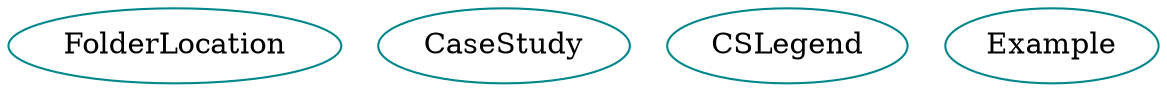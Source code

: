 digraph website{
FolderLocation	[shape=oval, color=turquoise4, label="FolderLocation"];
CaseStudy	[shape=oval, color=turquoise4, label="CaseStudy"];
CSLegend	[shape=oval, color=turquoise4, label="CSLegend"];
Example	[shape=oval, color=turquoise4, label="Example"];
}
